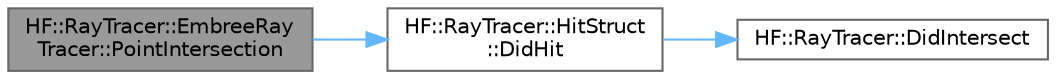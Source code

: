 digraph "HF::RayTracer::EmbreeRayTracer::PointIntersection"
{
 // LATEX_PDF_SIZE
  bgcolor="transparent";
  edge [fontname=Helvetica,fontsize=10,labelfontname=Helvetica,labelfontsize=10];
  node [fontname=Helvetica,fontsize=10,shape=box,height=0.2,width=0.4];
  rankdir="LR";
  Node1 [label="HF::RayTracer::EmbreeRay\lTracer::PointIntersection",height=0.2,width=0.4,color="gray40", fillcolor="grey60", style="filled", fontcolor="black",tooltip="Cast a single ray and get the hitpoint. x , y ,and z  are overridden with the hitpoint on a successfu..."];
  Node1 -> Node2 [color="steelblue1",style="solid"];
  Node2 [label="HF::RayTracer::HitStruct\l::DidHit",height=0.2,width=0.4,color="grey40", fillcolor="white", style="filled",URL="$a01415.html#a3d86c2c8d8e0ec6bf63a653ec89807a8",tooltip="Determine whether or not this hitstruct contains a hit."];
  Node2 -> Node3 [color="steelblue1",style="solid"];
  Node3 [label="HF::RayTracer::DidIntersect",height=0.2,width=0.4,color="grey40", fillcolor="white", style="filled",URL="$a00464.html#a2630761a64fac02a4ee33abaf5c885a1",tooltip=" "];
}
